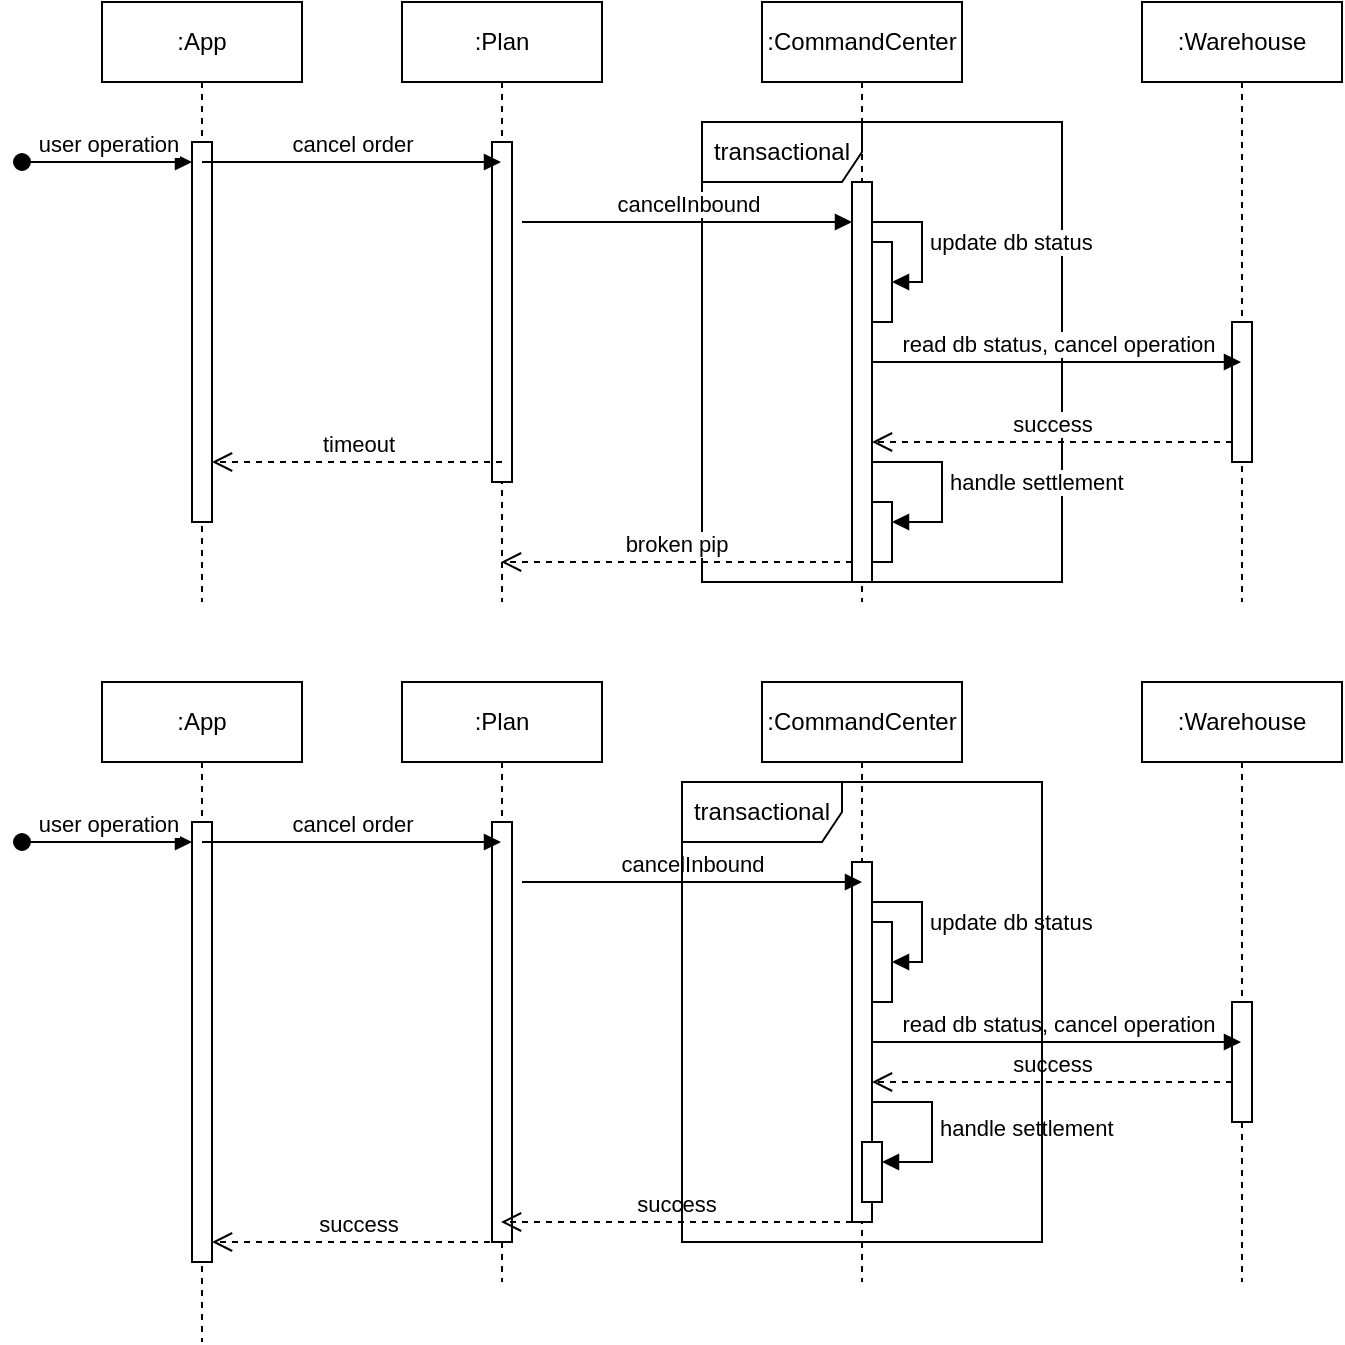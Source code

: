 <mxfile version="23.1.5" type="github">
  <diagram name="Page-1" id="2YBvvXClWsGukQMizWep">
    <mxGraphModel dx="1021" dy="611" grid="1" gridSize="10" guides="1" tooltips="1" connect="1" arrows="1" fold="1" page="1" pageScale="1" pageWidth="850" pageHeight="1100" math="0" shadow="0">
      <root>
        <mxCell id="0" />
        <mxCell id="1" parent="0" />
        <mxCell id="LuW4WTDekfW9Y5He34-y-4" value="transactional" style="shape=umlFrame;whiteSpace=wrap;html=1;pointerEvents=0;width=80;height=30;" vertex="1" parent="1">
          <mxGeometry x="400" y="180" width="180" height="230" as="geometry" />
        </mxCell>
        <mxCell id="aM9ryv3xv72pqoxQDRHE-1" value=":Plan" style="shape=umlLifeline;perimeter=lifelinePerimeter;whiteSpace=wrap;html=1;container=0;dropTarget=0;collapsible=0;recursiveResize=0;outlineConnect=0;portConstraint=eastwest;newEdgeStyle={&quot;edgeStyle&quot;:&quot;elbowEdgeStyle&quot;,&quot;elbow&quot;:&quot;vertical&quot;,&quot;curved&quot;:0,&quot;rounded&quot;:0};" parent="1" vertex="1">
          <mxGeometry x="250" y="120" width="100" height="300" as="geometry" />
        </mxCell>
        <mxCell id="aM9ryv3xv72pqoxQDRHE-2" value="" style="html=1;points=[];perimeter=orthogonalPerimeter;outlineConnect=0;targetShapes=umlLifeline;portConstraint=eastwest;newEdgeStyle={&quot;edgeStyle&quot;:&quot;elbowEdgeStyle&quot;,&quot;elbow&quot;:&quot;vertical&quot;,&quot;curved&quot;:0,&quot;rounded&quot;:0};" parent="aM9ryv3xv72pqoxQDRHE-1" vertex="1">
          <mxGeometry x="45" y="70" width="10" height="170" as="geometry" />
        </mxCell>
        <mxCell id="aM9ryv3xv72pqoxQDRHE-5" value=":CommandCenter" style="shape=umlLifeline;perimeter=lifelinePerimeter;whiteSpace=wrap;html=1;container=0;dropTarget=0;collapsible=0;recursiveResize=0;outlineConnect=0;portConstraint=eastwest;newEdgeStyle={&quot;edgeStyle&quot;:&quot;elbowEdgeStyle&quot;,&quot;elbow&quot;:&quot;vertical&quot;,&quot;curved&quot;:0,&quot;rounded&quot;:0};" parent="1" vertex="1">
          <mxGeometry x="430" y="120" width="100" height="300" as="geometry" />
        </mxCell>
        <mxCell id="aM9ryv3xv72pqoxQDRHE-6" value="" style="html=1;points=[];perimeter=orthogonalPerimeter;outlineConnect=0;targetShapes=umlLifeline;portConstraint=eastwest;newEdgeStyle={&quot;edgeStyle&quot;:&quot;elbowEdgeStyle&quot;,&quot;elbow&quot;:&quot;vertical&quot;,&quot;curved&quot;:0,&quot;rounded&quot;:0};" parent="aM9ryv3xv72pqoxQDRHE-5" vertex="1">
          <mxGeometry x="45" y="90" width="10" height="200" as="geometry" />
        </mxCell>
        <mxCell id="8aC2tqccqrnIW7E0ClXM-5" value="" style="html=1;points=[[0,0,0,0,5],[0,1,0,0,-5],[1,0,0,0,5],[1,1,0,0,-5]];perimeter=orthogonalPerimeter;outlineConnect=0;targetShapes=umlLifeline;portConstraint=eastwest;newEdgeStyle={&quot;curved&quot;:0,&quot;rounded&quot;:0};" parent="aM9ryv3xv72pqoxQDRHE-5" vertex="1">
          <mxGeometry x="55" y="120" width="10" height="40" as="geometry" />
        </mxCell>
        <mxCell id="8aC2tqccqrnIW7E0ClXM-6" value="update db status" style="html=1;align=left;spacingLeft=2;endArrow=block;rounded=0;edgeStyle=orthogonalEdgeStyle;curved=0;rounded=0;" parent="aM9ryv3xv72pqoxQDRHE-5" source="aM9ryv3xv72pqoxQDRHE-6" target="8aC2tqccqrnIW7E0ClXM-5" edge="1">
          <mxGeometry relative="1" as="geometry">
            <mxPoint x="60" y="110" as="sourcePoint" />
            <Array as="points">
              <mxPoint x="80" y="110" />
              <mxPoint x="80" y="140" />
            </Array>
          </mxGeometry>
        </mxCell>
        <mxCell id="LuW4WTDekfW9Y5He34-y-2" value="" style="html=1;points=[[0,0,0,0,5],[0,1,0,0,-5],[1,0,0,0,5],[1,1,0,0,-5]];perimeter=orthogonalPerimeter;outlineConnect=0;targetShapes=umlLifeline;portConstraint=eastwest;newEdgeStyle={&quot;curved&quot;:0,&quot;rounded&quot;:0};" vertex="1" parent="aM9ryv3xv72pqoxQDRHE-5">
          <mxGeometry x="55" y="250" width="10" height="30" as="geometry" />
        </mxCell>
        <mxCell id="LuW4WTDekfW9Y5He34-y-3" value="handle settlement" style="html=1;align=left;spacingLeft=2;endArrow=block;rounded=0;edgeStyle=orthogonalEdgeStyle;curved=0;rounded=0;" edge="1" target="LuW4WTDekfW9Y5He34-y-2" parent="aM9ryv3xv72pqoxQDRHE-5" source="aM9ryv3xv72pqoxQDRHE-6">
          <mxGeometry relative="1" as="geometry">
            <mxPoint x="60" y="230" as="sourcePoint" />
            <Array as="points">
              <mxPoint x="90" y="230" />
              <mxPoint x="90" y="260" />
            </Array>
          </mxGeometry>
        </mxCell>
        <mxCell id="aM9ryv3xv72pqoxQDRHE-7" value="cancelInbound" style="html=1;verticalAlign=bottom;endArrow=block;edgeStyle=elbowEdgeStyle;elbow=horizontal;curved=0;rounded=0;" parent="1" edge="1" target="aM9ryv3xv72pqoxQDRHE-6">
          <mxGeometry relative="1" as="geometry">
            <mxPoint x="310" y="230" as="sourcePoint" />
            <Array as="points">
              <mxPoint x="385" y="230" />
            </Array>
            <mxPoint x="470" y="230" as="targetPoint" />
          </mxGeometry>
        </mxCell>
        <mxCell id="8aC2tqccqrnIW7E0ClXM-1" value=":Warehouse" style="shape=umlLifeline;perimeter=lifelinePerimeter;whiteSpace=wrap;html=1;container=0;dropTarget=0;collapsible=0;recursiveResize=0;outlineConnect=0;portConstraint=eastwest;newEdgeStyle={&quot;edgeStyle&quot;:&quot;elbowEdgeStyle&quot;,&quot;elbow&quot;:&quot;vertical&quot;,&quot;curved&quot;:0,&quot;rounded&quot;:0};" parent="1" vertex="1">
          <mxGeometry x="620" y="120" width="100" height="300" as="geometry" />
        </mxCell>
        <mxCell id="8aC2tqccqrnIW7E0ClXM-2" value="" style="html=1;points=[];perimeter=orthogonalPerimeter;outlineConnect=0;targetShapes=umlLifeline;portConstraint=eastwest;newEdgeStyle={&quot;edgeStyle&quot;:&quot;elbowEdgeStyle&quot;,&quot;elbow&quot;:&quot;vertical&quot;,&quot;curved&quot;:0,&quot;rounded&quot;:0};" parent="8aC2tqccqrnIW7E0ClXM-1" vertex="1">
          <mxGeometry x="45" y="160" width="10" height="70" as="geometry" />
        </mxCell>
        <mxCell id="8aC2tqccqrnIW7E0ClXM-4" value="read db status, cancel operation" style="html=1;verticalAlign=bottom;endArrow=block;curved=0;rounded=0;" parent="1" edge="1">
          <mxGeometry width="80" relative="1" as="geometry">
            <mxPoint x="485" y="300" as="sourcePoint" />
            <mxPoint x="669.5" y="300" as="targetPoint" />
          </mxGeometry>
        </mxCell>
        <mxCell id="8aC2tqccqrnIW7E0ClXM-8" value="success" style="html=1;verticalAlign=bottom;endArrow=open;dashed=1;endSize=8;curved=0;rounded=0;" parent="1" edge="1">
          <mxGeometry relative="1" as="geometry">
            <mxPoint x="665" y="340" as="sourcePoint" />
            <mxPoint x="485" y="340" as="targetPoint" />
          </mxGeometry>
        </mxCell>
        <mxCell id="8aC2tqccqrnIW7E0ClXM-10" value="timeout" style="html=1;verticalAlign=bottom;endArrow=open;dashed=1;endSize=8;curved=0;rounded=0;" parent="1" target="8aC2tqccqrnIW7E0ClXM-12" edge="1">
          <mxGeometry relative="1" as="geometry">
            <mxPoint x="300" y="350" as="sourcePoint" />
            <mxPoint x="210" y="350" as="targetPoint" />
          </mxGeometry>
        </mxCell>
        <mxCell id="8aC2tqccqrnIW7E0ClXM-11" value=":App" style="shape=umlLifeline;perimeter=lifelinePerimeter;whiteSpace=wrap;html=1;container=0;dropTarget=0;collapsible=0;recursiveResize=0;outlineConnect=0;portConstraint=eastwest;newEdgeStyle={&quot;edgeStyle&quot;:&quot;elbowEdgeStyle&quot;,&quot;elbow&quot;:&quot;vertical&quot;,&quot;curved&quot;:0,&quot;rounded&quot;:0};" parent="1" vertex="1">
          <mxGeometry x="100" y="120" width="100" height="300" as="geometry" />
        </mxCell>
        <mxCell id="8aC2tqccqrnIW7E0ClXM-12" value="" style="html=1;points=[];perimeter=orthogonalPerimeter;outlineConnect=0;targetShapes=umlLifeline;portConstraint=eastwest;newEdgeStyle={&quot;edgeStyle&quot;:&quot;elbowEdgeStyle&quot;,&quot;elbow&quot;:&quot;vertical&quot;,&quot;curved&quot;:0,&quot;rounded&quot;:0};" parent="8aC2tqccqrnIW7E0ClXM-11" vertex="1">
          <mxGeometry x="45" y="70" width="10" height="190" as="geometry" />
        </mxCell>
        <mxCell id="8aC2tqccqrnIW7E0ClXM-13" value="user operation" style="html=1;verticalAlign=bottom;startArrow=oval;endArrow=block;startSize=8;edgeStyle=elbowEdgeStyle;elbow=vertical;curved=0;rounded=0;" parent="8aC2tqccqrnIW7E0ClXM-11" target="8aC2tqccqrnIW7E0ClXM-12" edge="1">
          <mxGeometry relative="1" as="geometry">
            <mxPoint x="-40" y="80" as="sourcePoint" />
            <mxPoint x="45" y="120" as="targetPoint" />
            <Array as="points">
              <mxPoint x="20" y="80" />
            </Array>
          </mxGeometry>
        </mxCell>
        <mxCell id="8aC2tqccqrnIW7E0ClXM-14" value="cancel order" style="html=1;verticalAlign=bottom;endArrow=block;curved=0;rounded=0;" parent="1" target="aM9ryv3xv72pqoxQDRHE-1" edge="1">
          <mxGeometry width="80" relative="1" as="geometry">
            <mxPoint x="150" y="200" as="sourcePoint" />
            <mxPoint x="230" y="200" as="targetPoint" />
          </mxGeometry>
        </mxCell>
        <mxCell id="8aC2tqccqrnIW7E0ClXM-15" value="broken pip" style="html=1;verticalAlign=bottom;endArrow=open;dashed=1;endSize=8;curved=0;rounded=0;" parent="1" edge="1">
          <mxGeometry relative="1" as="geometry">
            <mxPoint x="475" y="400" as="sourcePoint" />
            <mxPoint x="299.5" y="400" as="targetPoint" />
          </mxGeometry>
        </mxCell>
        <mxCell id="8aC2tqccqrnIW7E0ClXM-18" value=":Plan" style="shape=umlLifeline;perimeter=lifelinePerimeter;whiteSpace=wrap;html=1;container=0;dropTarget=0;collapsible=0;recursiveResize=0;outlineConnect=0;portConstraint=eastwest;newEdgeStyle={&quot;edgeStyle&quot;:&quot;elbowEdgeStyle&quot;,&quot;elbow&quot;:&quot;vertical&quot;,&quot;curved&quot;:0,&quot;rounded&quot;:0};" parent="1" vertex="1">
          <mxGeometry x="250" y="460" width="100" height="300" as="geometry" />
        </mxCell>
        <mxCell id="8aC2tqccqrnIW7E0ClXM-19" value="" style="html=1;points=[];perimeter=orthogonalPerimeter;outlineConnect=0;targetShapes=umlLifeline;portConstraint=eastwest;newEdgeStyle={&quot;edgeStyle&quot;:&quot;elbowEdgeStyle&quot;,&quot;elbow&quot;:&quot;vertical&quot;,&quot;curved&quot;:0,&quot;rounded&quot;:0};" parent="8aC2tqccqrnIW7E0ClXM-18" vertex="1">
          <mxGeometry x="45" y="70" width="10" height="210" as="geometry" />
        </mxCell>
        <mxCell id="8aC2tqccqrnIW7E0ClXM-20" value=":CommandCenter" style="shape=umlLifeline;perimeter=lifelinePerimeter;whiteSpace=wrap;html=1;container=0;dropTarget=0;collapsible=0;recursiveResize=0;outlineConnect=0;portConstraint=eastwest;newEdgeStyle={&quot;edgeStyle&quot;:&quot;elbowEdgeStyle&quot;,&quot;elbow&quot;:&quot;vertical&quot;,&quot;curved&quot;:0,&quot;rounded&quot;:0};" parent="1" vertex="1">
          <mxGeometry x="430" y="460" width="100" height="300" as="geometry" />
        </mxCell>
        <mxCell id="8aC2tqccqrnIW7E0ClXM-21" value="" style="html=1;points=[];perimeter=orthogonalPerimeter;outlineConnect=0;targetShapes=umlLifeline;portConstraint=eastwest;newEdgeStyle={&quot;edgeStyle&quot;:&quot;elbowEdgeStyle&quot;,&quot;elbow&quot;:&quot;vertical&quot;,&quot;curved&quot;:0,&quot;rounded&quot;:0};" parent="8aC2tqccqrnIW7E0ClXM-20" vertex="1">
          <mxGeometry x="45" y="90" width="10" height="180" as="geometry" />
        </mxCell>
        <mxCell id="8aC2tqccqrnIW7E0ClXM-22" value="" style="html=1;points=[[0,0,0,0,5],[0,1,0,0,-5],[1,0,0,0,5],[1,1,0,0,-5]];perimeter=orthogonalPerimeter;outlineConnect=0;targetShapes=umlLifeline;portConstraint=eastwest;newEdgeStyle={&quot;curved&quot;:0,&quot;rounded&quot;:0};" parent="8aC2tqccqrnIW7E0ClXM-20" vertex="1">
          <mxGeometry x="55" y="120" width="10" height="40" as="geometry" />
        </mxCell>
        <mxCell id="8aC2tqccqrnIW7E0ClXM-23" value="update db status" style="html=1;align=left;spacingLeft=2;endArrow=block;rounded=0;edgeStyle=orthogonalEdgeStyle;curved=0;rounded=0;" parent="8aC2tqccqrnIW7E0ClXM-20" source="8aC2tqccqrnIW7E0ClXM-21" target="8aC2tqccqrnIW7E0ClXM-22" edge="1">
          <mxGeometry relative="1" as="geometry">
            <mxPoint x="60" y="110" as="sourcePoint" />
            <Array as="points">
              <mxPoint x="80" y="110" />
              <mxPoint x="80" y="140" />
            </Array>
          </mxGeometry>
        </mxCell>
        <mxCell id="LuW4WTDekfW9Y5He34-y-6" value="" style="html=1;points=[[0,0,0,0,5],[0,1,0,0,-5],[1,0,0,0,5],[1,1,0,0,-5]];perimeter=orthogonalPerimeter;outlineConnect=0;targetShapes=umlLifeline;portConstraint=eastwest;newEdgeStyle={&quot;curved&quot;:0,&quot;rounded&quot;:0};" vertex="1" parent="8aC2tqccqrnIW7E0ClXM-20">
          <mxGeometry x="50" y="230" width="10" height="30" as="geometry" />
        </mxCell>
        <mxCell id="LuW4WTDekfW9Y5He34-y-7" value="handle settlement" style="html=1;align=left;spacingLeft=2;endArrow=block;rounded=0;edgeStyle=orthogonalEdgeStyle;curved=0;rounded=0;" edge="1" parent="8aC2tqccqrnIW7E0ClXM-20" target="LuW4WTDekfW9Y5He34-y-6">
          <mxGeometry relative="1" as="geometry">
            <mxPoint x="55" y="210.0" as="sourcePoint" />
            <Array as="points">
              <mxPoint x="85" y="210" />
              <mxPoint x="85" y="240" />
            </Array>
          </mxGeometry>
        </mxCell>
        <mxCell id="8aC2tqccqrnIW7E0ClXM-24" value="cancelInbound" style="html=1;verticalAlign=bottom;endArrow=block;edgeStyle=elbowEdgeStyle;elbow=horizontal;curved=0;rounded=0;" parent="1" edge="1">
          <mxGeometry relative="1" as="geometry">
            <mxPoint x="310" y="560" as="sourcePoint" />
            <Array as="points">
              <mxPoint x="395" y="560" />
            </Array>
            <mxPoint x="480" y="560" as="targetPoint" />
          </mxGeometry>
        </mxCell>
        <mxCell id="8aC2tqccqrnIW7E0ClXM-25" value=":Warehouse" style="shape=umlLifeline;perimeter=lifelinePerimeter;whiteSpace=wrap;html=1;container=0;dropTarget=0;collapsible=0;recursiveResize=0;outlineConnect=0;portConstraint=eastwest;newEdgeStyle={&quot;edgeStyle&quot;:&quot;elbowEdgeStyle&quot;,&quot;elbow&quot;:&quot;vertical&quot;,&quot;curved&quot;:0,&quot;rounded&quot;:0};" parent="1" vertex="1">
          <mxGeometry x="620" y="460" width="100" height="300" as="geometry" />
        </mxCell>
        <mxCell id="8aC2tqccqrnIW7E0ClXM-26" value="" style="html=1;points=[];perimeter=orthogonalPerimeter;outlineConnect=0;targetShapes=umlLifeline;portConstraint=eastwest;newEdgeStyle={&quot;edgeStyle&quot;:&quot;elbowEdgeStyle&quot;,&quot;elbow&quot;:&quot;vertical&quot;,&quot;curved&quot;:0,&quot;rounded&quot;:0};" parent="8aC2tqccqrnIW7E0ClXM-25" vertex="1">
          <mxGeometry x="45" y="160" width="10" height="60" as="geometry" />
        </mxCell>
        <mxCell id="8aC2tqccqrnIW7E0ClXM-27" value="read db status, cancel operation" style="html=1;verticalAlign=bottom;endArrow=block;curved=0;rounded=0;" parent="1" edge="1">
          <mxGeometry width="80" relative="1" as="geometry">
            <mxPoint x="485" y="640" as="sourcePoint" />
            <mxPoint x="669.5" y="640" as="targetPoint" />
          </mxGeometry>
        </mxCell>
        <mxCell id="8aC2tqccqrnIW7E0ClXM-28" value="success" style="html=1;verticalAlign=bottom;endArrow=open;dashed=1;endSize=8;curved=0;rounded=0;" parent="1" edge="1">
          <mxGeometry relative="1" as="geometry">
            <mxPoint x="665" y="660" as="sourcePoint" />
            <mxPoint x="485" y="660" as="targetPoint" />
          </mxGeometry>
        </mxCell>
        <mxCell id="8aC2tqccqrnIW7E0ClXM-29" value="success" style="html=1;verticalAlign=bottom;endArrow=open;dashed=1;endSize=8;curved=0;rounded=0;" parent="1" edge="1">
          <mxGeometry relative="1" as="geometry">
            <mxPoint x="300" y="740" as="sourcePoint" />
            <mxPoint x="155" y="740" as="targetPoint" />
          </mxGeometry>
        </mxCell>
        <mxCell id="8aC2tqccqrnIW7E0ClXM-30" value=":App" style="shape=umlLifeline;perimeter=lifelinePerimeter;whiteSpace=wrap;html=1;container=0;dropTarget=0;collapsible=0;recursiveResize=0;outlineConnect=0;portConstraint=eastwest;newEdgeStyle={&quot;edgeStyle&quot;:&quot;elbowEdgeStyle&quot;,&quot;elbow&quot;:&quot;vertical&quot;,&quot;curved&quot;:0,&quot;rounded&quot;:0};" parent="1" vertex="1">
          <mxGeometry x="100" y="460" width="100" height="330" as="geometry" />
        </mxCell>
        <mxCell id="8aC2tqccqrnIW7E0ClXM-31" value="" style="html=1;points=[];perimeter=orthogonalPerimeter;outlineConnect=0;targetShapes=umlLifeline;portConstraint=eastwest;newEdgeStyle={&quot;edgeStyle&quot;:&quot;elbowEdgeStyle&quot;,&quot;elbow&quot;:&quot;vertical&quot;,&quot;curved&quot;:0,&quot;rounded&quot;:0};" parent="8aC2tqccqrnIW7E0ClXM-30" vertex="1">
          <mxGeometry x="45" y="70" width="10" height="220" as="geometry" />
        </mxCell>
        <mxCell id="8aC2tqccqrnIW7E0ClXM-32" value="user operation" style="html=1;verticalAlign=bottom;startArrow=oval;endArrow=block;startSize=8;edgeStyle=elbowEdgeStyle;elbow=vertical;curved=0;rounded=0;" parent="8aC2tqccqrnIW7E0ClXM-30" target="8aC2tqccqrnIW7E0ClXM-31" edge="1">
          <mxGeometry relative="1" as="geometry">
            <mxPoint x="-40" y="80" as="sourcePoint" />
            <mxPoint x="45" y="120" as="targetPoint" />
            <Array as="points">
              <mxPoint x="20" y="80" />
            </Array>
          </mxGeometry>
        </mxCell>
        <mxCell id="8aC2tqccqrnIW7E0ClXM-33" value="cancel order" style="html=1;verticalAlign=bottom;endArrow=block;curved=0;rounded=0;" parent="1" target="8aC2tqccqrnIW7E0ClXM-18" edge="1">
          <mxGeometry width="80" relative="1" as="geometry">
            <mxPoint x="150" y="540" as="sourcePoint" />
            <mxPoint x="230" y="540" as="targetPoint" />
          </mxGeometry>
        </mxCell>
        <mxCell id="8aC2tqccqrnIW7E0ClXM-34" value="success" style="html=1;verticalAlign=bottom;endArrow=open;dashed=1;endSize=8;curved=0;rounded=0;" parent="1" edge="1">
          <mxGeometry relative="1" as="geometry">
            <mxPoint x="475" y="730" as="sourcePoint" />
            <mxPoint x="299.5" y="730" as="targetPoint" />
          </mxGeometry>
        </mxCell>
        <mxCell id="LuW4WTDekfW9Y5He34-y-5" value="transactional" style="shape=umlFrame;whiteSpace=wrap;html=1;pointerEvents=0;width=80;height=30;" vertex="1" parent="1">
          <mxGeometry x="390" y="510" width="180" height="230" as="geometry" />
        </mxCell>
      </root>
    </mxGraphModel>
  </diagram>
</mxfile>

